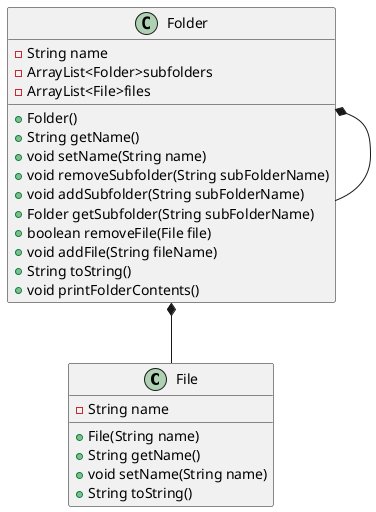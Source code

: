 @startuml
'https://plantuml.com/class-diagram

class File {
    -String name

    +File(String name)
    +String getName()
    +void setName(String name)
    +String toString()
}

class Folder {
    -String name
    -ArrayList<Folder>subfolders
    -ArrayList<File>files

    +Folder()
    +String getName()
    +void setName(String name)
    +void removeSubfolder(String subFolderName)
    +void addSubfolder(String subFolderName)
    +Folder getSubfolder(String subFolderName)
    +boolean removeFile(File file)
    +void addFile(String fileName)
    +String toString()
    +void printFolderContents()
}

Folder *-- Folder
Folder *-- File

@enduml
